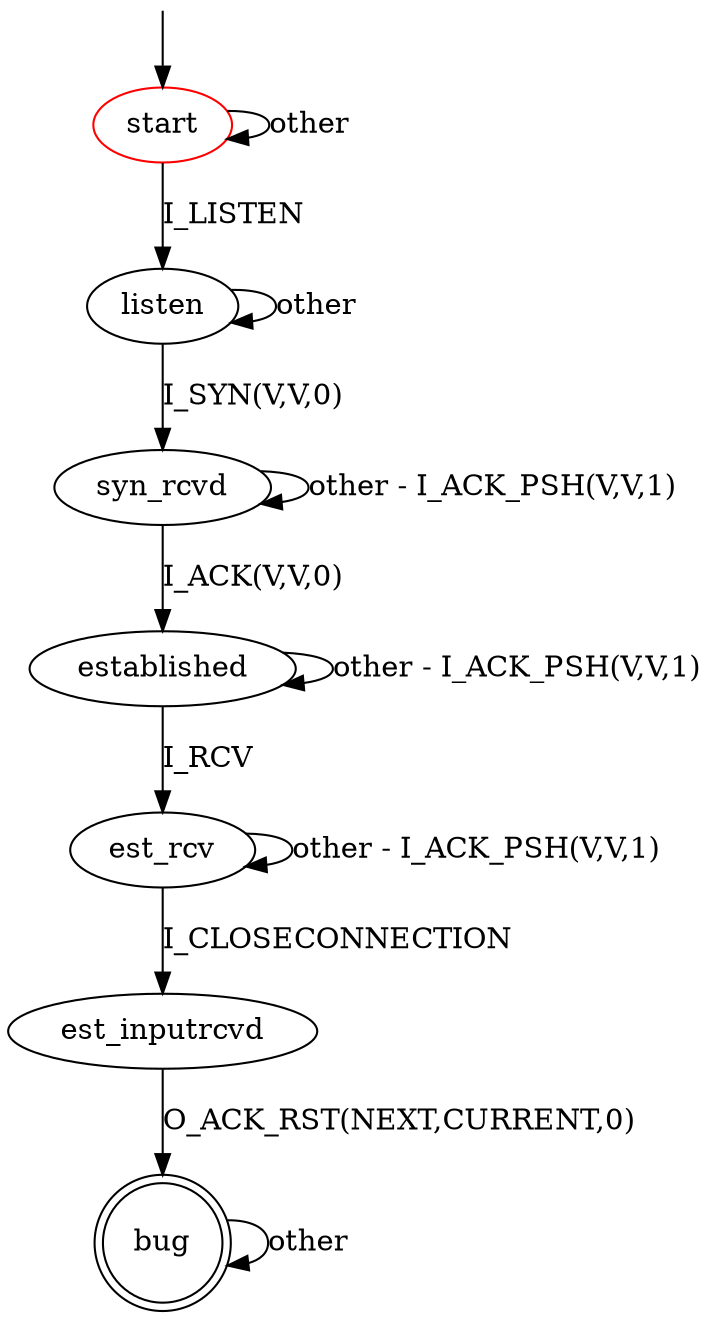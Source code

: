 digraph G {
label=""
start [color="red"]
bug [shape="doublecircle"]

start -> start [label="other"]
start -> listen [label="I_LISTEN"]
listen -> listen [label="other"]
listen -> syn_rcvd [label="I_SYN(V,V,0)"]
syn_rcvd -> syn_rcvd [label="other - I_ACK_PSH(V,V,1)"]
syn_rcvd -> established [label="I_ACK(V,V,0)"]
established -> established [label="other - I_ACK_PSH(V,V,1)"]
established -> est_rcv [label="I_RCV"]
est_rcv -> est_rcv [label="other - I_ACK_PSH(V,V,1)"]
est_rcv -> est_inputrcvd [label="I_CLOSECONNECTION"]
est_inputrcvd -> bug [label="O_ACK_RST(NEXT,CURRENT,0)"]

bug -> bug [label="other"]

__start0 [label="" shape="none" width="0" height="0"];
__start0 -> start;
}

